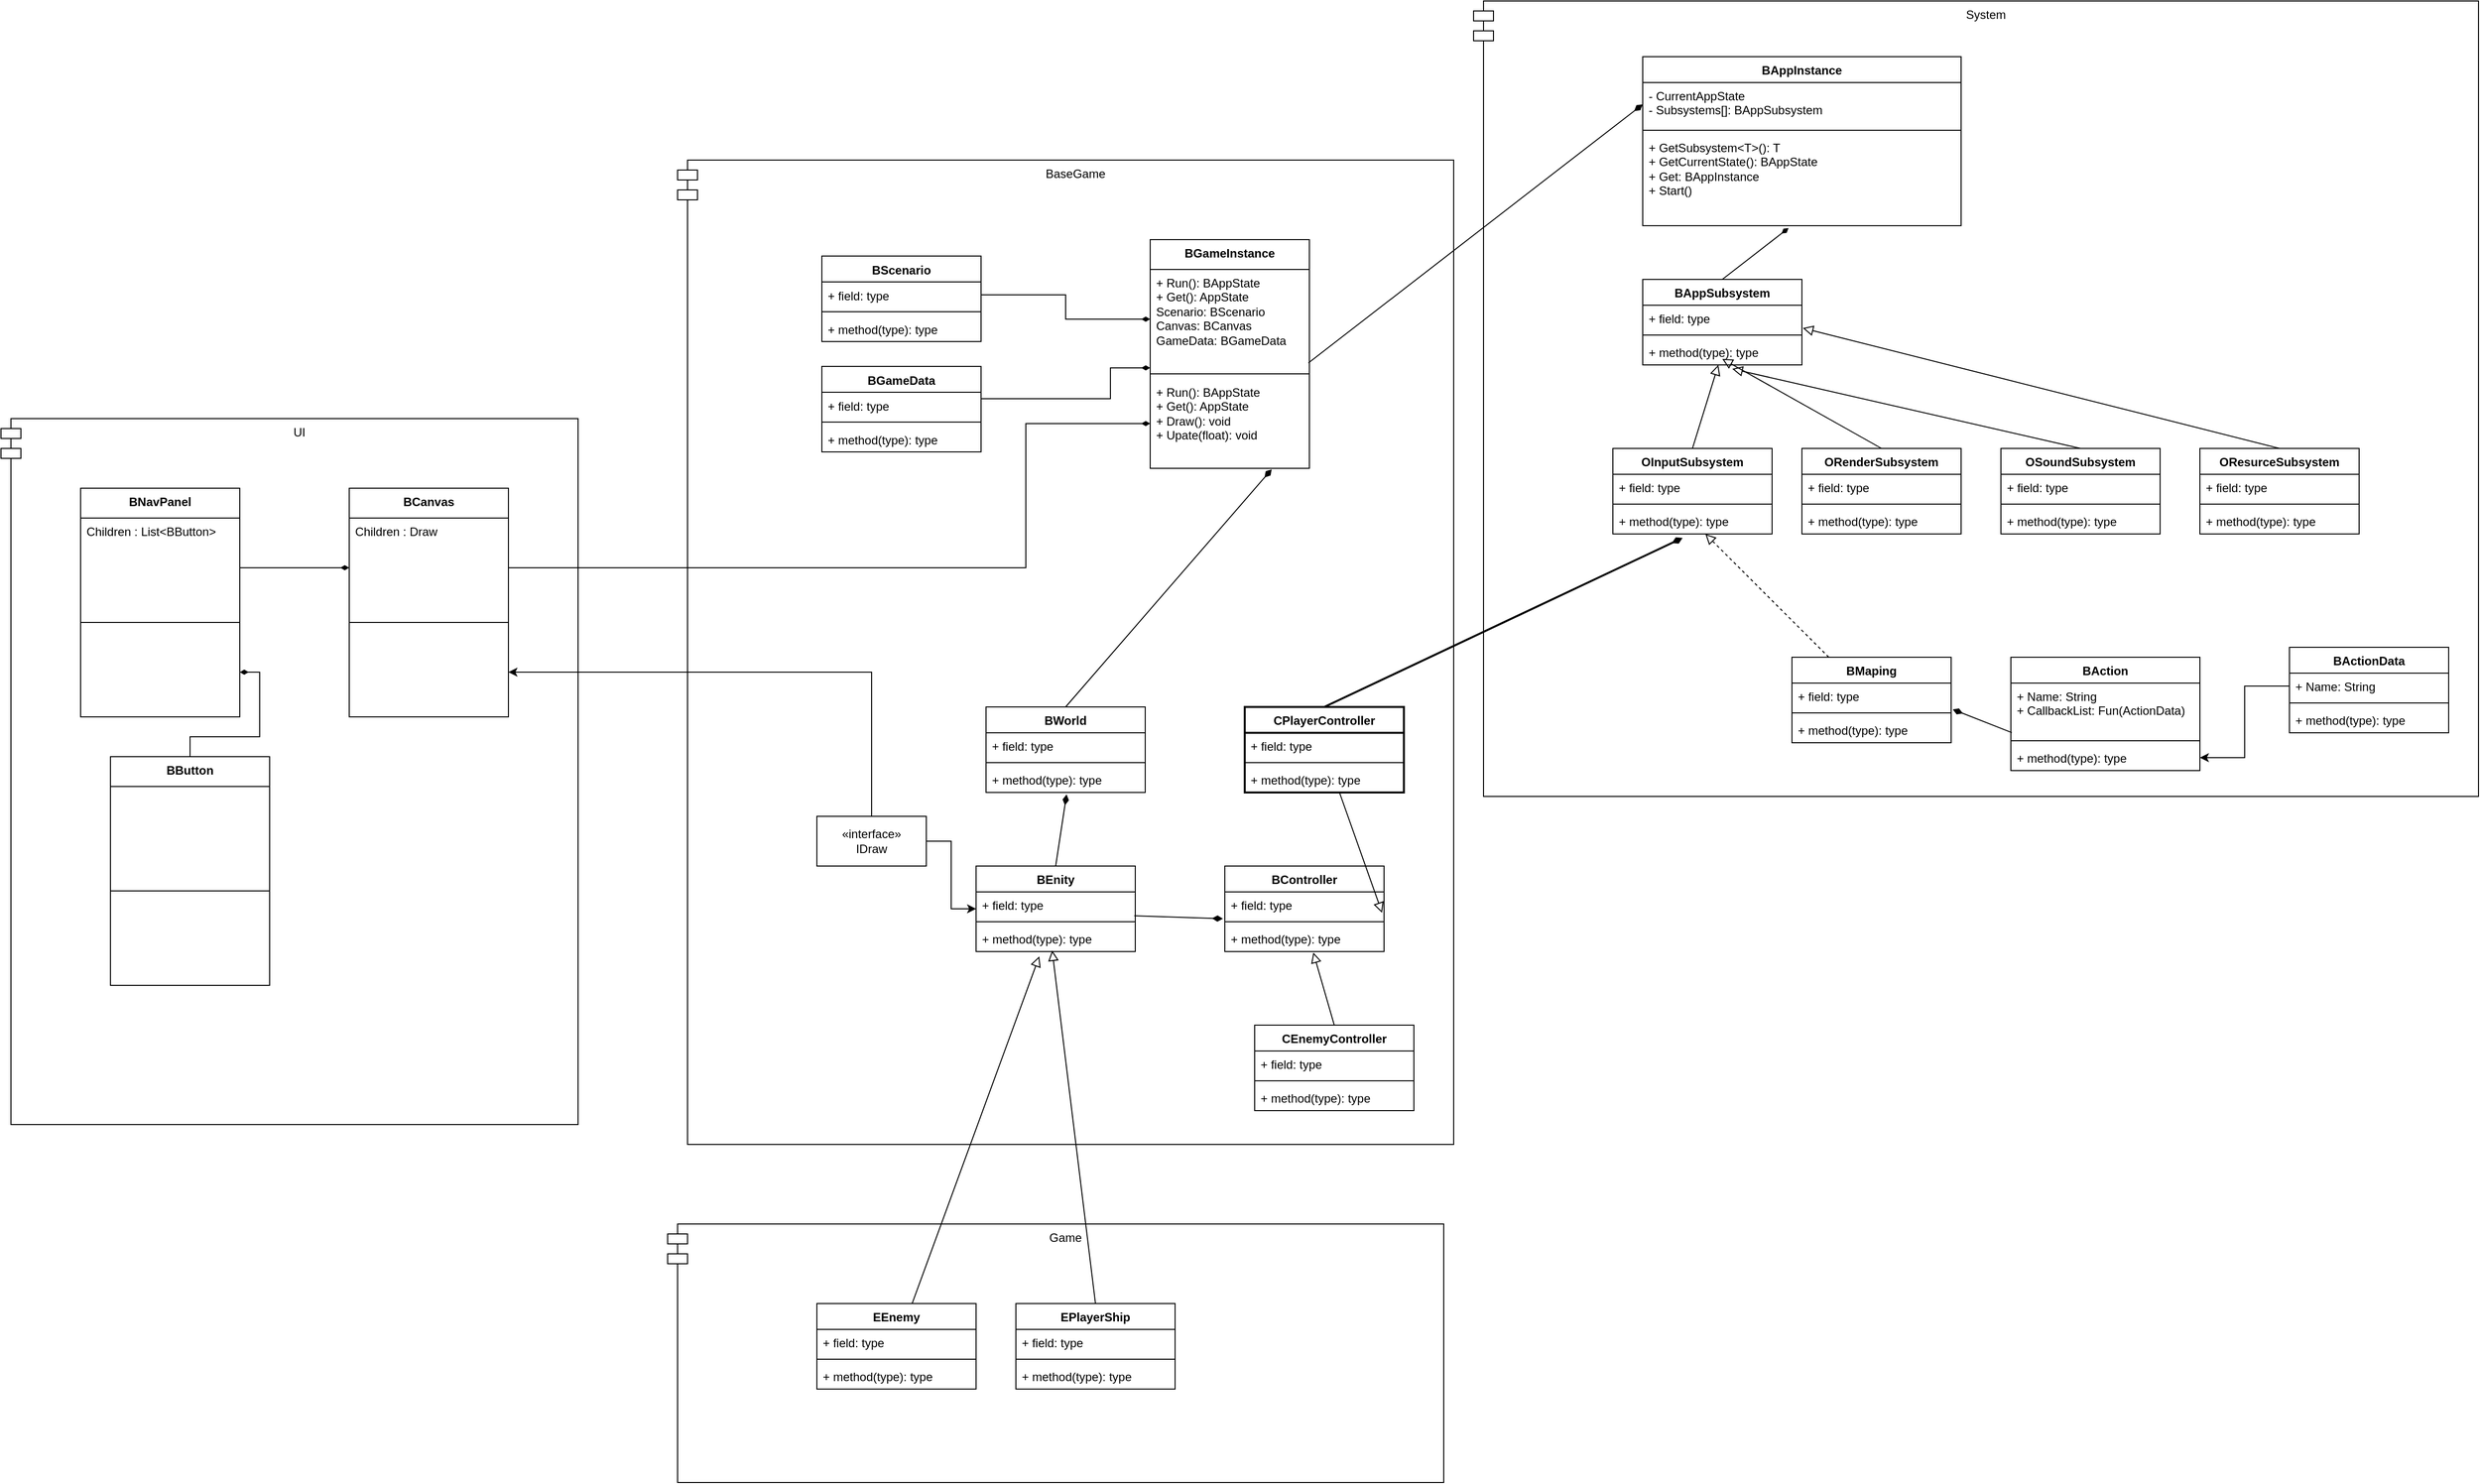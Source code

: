 <mxfile version="24.7.1" type="device">
  <diagram id="C5RBs43oDa-KdzZeNtuy" name="Page-1">
    <mxGraphModel dx="4219" dy="1730" grid="1" gridSize="10" guides="1" tooltips="1" connect="1" arrows="1" fold="1" page="1" pageScale="1" pageWidth="1654" pageHeight="2336" math="0" shadow="0">
      <root>
        <mxCell id="WIyWlLk6GJQsqaUBKTNV-0" />
        <mxCell id="WIyWlLk6GJQsqaUBKTNV-1" parent="WIyWlLk6GJQsqaUBKTNV-0" />
        <mxCell id="U6yJilw8i7MhZKNFxjul-60" value="UI" style="shape=module;align=left;spacingLeft=20;align=center;verticalAlign=top;whiteSpace=wrap;html=1;" vertex="1" parent="WIyWlLk6GJQsqaUBKTNV-1">
          <mxGeometry x="-1040" y="460" width="580" height="710" as="geometry" />
        </mxCell>
        <mxCell id="U6yJilw8i7MhZKNFxjul-59" value="Game" style="shape=module;align=left;spacingLeft=20;align=center;verticalAlign=top;whiteSpace=wrap;html=1;" vertex="1" parent="WIyWlLk6GJQsqaUBKTNV-1">
          <mxGeometry x="-370" y="1270" width="780" height="260" as="geometry" />
        </mxCell>
        <mxCell id="U6yJilw8i7MhZKNFxjul-58" value="BaseGame" style="shape=module;align=left;spacingLeft=20;align=center;verticalAlign=top;whiteSpace=wrap;html=1;" vertex="1" parent="WIyWlLk6GJQsqaUBKTNV-1">
          <mxGeometry x="-360" y="200" width="780" height="990" as="geometry" />
        </mxCell>
        <mxCell id="U6yJilw8i7MhZKNFxjul-57" value="System" style="shape=module;align=left;spacingLeft=20;align=center;verticalAlign=top;whiteSpace=wrap;html=1;" vertex="1" parent="WIyWlLk6GJQsqaUBKTNV-1">
          <mxGeometry x="440" y="40" width="1010" height="800" as="geometry" />
        </mxCell>
        <mxCell id="i9GbInu6tGmAqF1VfXDL-0" value="&lt;div&gt;BAppInstance&lt;/div&gt;" style="swimlane;fontStyle=1;align=center;verticalAlign=top;childLayout=stackLayout;horizontal=1;startSize=26;horizontalStack=0;resizeParent=1;resizeParentMax=0;resizeLast=0;collapsible=1;marginBottom=0;whiteSpace=wrap;html=1;" parent="WIyWlLk6GJQsqaUBKTNV-1" vertex="1">
          <mxGeometry x="610" y="96" width="320" height="170" as="geometry">
            <mxRectangle x="460" y="120" width="110" height="30" as="alternateBounds" />
          </mxGeometry>
        </mxCell>
        <mxCell id="i9GbInu6tGmAqF1VfXDL-1" value="- CurrentAppState&lt;div&gt;- Subsystems[]: BAppSubsystem&lt;/div&gt;" style="text;strokeColor=none;fillColor=none;align=left;verticalAlign=top;spacingLeft=4;spacingRight=4;overflow=hidden;rotatable=0;points=[[0,0.5],[1,0.5]];portConstraint=eastwest;whiteSpace=wrap;html=1;" parent="i9GbInu6tGmAqF1VfXDL-0" vertex="1">
          <mxGeometry y="26" width="320" height="44" as="geometry" />
        </mxCell>
        <mxCell id="i9GbInu6tGmAqF1VfXDL-2" value="" style="line;strokeWidth=1;fillColor=none;align=left;verticalAlign=middle;spacingTop=-1;spacingLeft=3;spacingRight=3;rotatable=0;labelPosition=right;points=[];portConstraint=eastwest;strokeColor=inherit;" parent="i9GbInu6tGmAqF1VfXDL-0" vertex="1">
          <mxGeometry y="70" width="320" height="8" as="geometry" />
        </mxCell>
        <mxCell id="i9GbInu6tGmAqF1VfXDL-3" value="+ GetSubsystem&amp;lt;T&amp;gt;(): T&lt;div&gt;+ GetCurrentState(): BAppState&lt;/div&gt;&lt;div&gt;+ Get: BAppInstance&lt;/div&gt;&lt;div&gt;+ Start()&lt;/div&gt;&lt;div&gt;&lt;br&gt;&lt;/div&gt;" style="text;strokeColor=none;fillColor=none;align=left;verticalAlign=top;spacingLeft=4;spacingRight=4;overflow=hidden;rotatable=0;points=[[0,0.5],[1,0.5]];portConstraint=eastwest;whiteSpace=wrap;html=1;" parent="i9GbInu6tGmAqF1VfXDL-0" vertex="1">
          <mxGeometry y="78" width="320" height="92" as="geometry" />
        </mxCell>
        <mxCell id="i9GbInu6tGmAqF1VfXDL-32" value="&lt;div&gt;BGameInstance&lt;/div&gt;&lt;div&gt;&lt;br&gt;&lt;/div&gt;" style="swimlane;fontStyle=1;align=center;verticalAlign=top;childLayout=stackLayout;horizontal=1;startSize=30;horizontalStack=0;resizeParent=1;resizeParentMax=0;resizeLast=0;collapsible=1;marginBottom=0;whiteSpace=wrap;html=1;" parent="WIyWlLk6GJQsqaUBKTNV-1" vertex="1">
          <mxGeometry x="115" y="280" width="160" height="230" as="geometry">
            <mxRectangle x="160" y="120" width="70" height="30" as="alternateBounds" />
          </mxGeometry>
        </mxCell>
        <mxCell id="JzUz3bWGQE39cmUMsyFQ-1" value="+ Run(): BAppState&lt;div&gt;+ Get(): AppState&amp;nbsp;&lt;/div&gt;&lt;div&gt;Scenario: BScenario&lt;/div&gt;&lt;div&gt;Canvas: BCanvas&lt;/div&gt;&lt;div&gt;GameData: BGameData&lt;/div&gt;&lt;div&gt;&lt;br&gt;&lt;/div&gt;&lt;div&gt;&lt;br&gt;&lt;/div&gt;" style="text;strokeColor=none;fillColor=none;align=left;verticalAlign=top;spacingLeft=4;spacingRight=4;overflow=hidden;rotatable=0;points=[[0,0.5],[1,0.5]];portConstraint=eastwest;whiteSpace=wrap;html=1;" parent="i9GbInu6tGmAqF1VfXDL-32" vertex="1">
          <mxGeometry y="30" width="160" height="100" as="geometry" />
        </mxCell>
        <mxCell id="i9GbInu6tGmAqF1VfXDL-34" value="" style="line;strokeWidth=1;fillColor=none;align=left;verticalAlign=middle;spacingTop=-1;spacingLeft=3;spacingRight=3;rotatable=0;labelPosition=right;points=[];portConstraint=eastwest;strokeColor=inherit;" parent="i9GbInu6tGmAqF1VfXDL-32" vertex="1">
          <mxGeometry y="130" width="160" height="10" as="geometry" />
        </mxCell>
        <mxCell id="i9GbInu6tGmAqF1VfXDL-35" value="+ Run(): BAppState&lt;div&gt;+ Get(): AppState&amp;nbsp;&lt;/div&gt;&lt;div&gt;+ Draw(): void&lt;/div&gt;&lt;div&gt;+ Upate(float): void&lt;/div&gt;&lt;div&gt;&lt;br&gt;&lt;/div&gt;" style="text;strokeColor=none;fillColor=none;align=left;verticalAlign=top;spacingLeft=4;spacingRight=4;overflow=hidden;rotatable=0;points=[[0,0.5],[1,0.5]];portConstraint=eastwest;whiteSpace=wrap;html=1;" parent="i9GbInu6tGmAqF1VfXDL-32" vertex="1">
          <mxGeometry y="140" width="160" height="90" as="geometry" />
        </mxCell>
        <mxCell id="i9GbInu6tGmAqF1VfXDL-36" value="" style="endArrow=diamondThin;startArrow=none;endFill=1;startFill=0;endSize=8;html=1;verticalAlign=bottom;labelBackgroundColor=none;rounded=0;exitX=0.994;exitY=0.94;exitDx=0;exitDy=0;entryX=0;entryY=0.5;entryDx=0;entryDy=0;exitPerimeter=0;" parent="WIyWlLk6GJQsqaUBKTNV-1" target="i9GbInu6tGmAqF1VfXDL-1" edge="1" source="JzUz3bWGQE39cmUMsyFQ-1">
          <mxGeometry width="160" relative="1" as="geometry">
            <mxPoint x="320" y="147.0" as="sourcePoint" />
            <mxPoint x="560" y="280" as="targetPoint" />
          </mxGeometry>
        </mxCell>
        <mxCell id="i9GbInu6tGmAqF1VfXDL-60" value="BController" style="swimlane;fontStyle=1;align=center;verticalAlign=top;childLayout=stackLayout;horizontal=1;startSize=26;horizontalStack=0;resizeParent=1;resizeParentMax=0;resizeLast=0;collapsible=1;marginBottom=0;whiteSpace=wrap;html=1;" parent="WIyWlLk6GJQsqaUBKTNV-1" vertex="1">
          <mxGeometry x="190" y="910" width="160" height="86" as="geometry" />
        </mxCell>
        <mxCell id="i9GbInu6tGmAqF1VfXDL-61" value="+ field: type" style="text;strokeColor=none;fillColor=none;align=left;verticalAlign=top;spacingLeft=4;spacingRight=4;overflow=hidden;rotatable=0;points=[[0,0.5],[1,0.5]];portConstraint=eastwest;whiteSpace=wrap;html=1;" parent="i9GbInu6tGmAqF1VfXDL-60" vertex="1">
          <mxGeometry y="26" width="160" height="26" as="geometry" />
        </mxCell>
        <mxCell id="i9GbInu6tGmAqF1VfXDL-62" value="" style="line;strokeWidth=1;fillColor=none;align=left;verticalAlign=middle;spacingTop=-1;spacingLeft=3;spacingRight=3;rotatable=0;labelPosition=right;points=[];portConstraint=eastwest;strokeColor=inherit;" parent="i9GbInu6tGmAqF1VfXDL-60" vertex="1">
          <mxGeometry y="52" width="160" height="8" as="geometry" />
        </mxCell>
        <mxCell id="i9GbInu6tGmAqF1VfXDL-63" value="+ method(type): type" style="text;strokeColor=none;fillColor=none;align=left;verticalAlign=top;spacingLeft=4;spacingRight=4;overflow=hidden;rotatable=0;points=[[0,0.5],[1,0.5]];portConstraint=eastwest;whiteSpace=wrap;html=1;" parent="i9GbInu6tGmAqF1VfXDL-60" vertex="1">
          <mxGeometry y="60" width="160" height="26" as="geometry" />
        </mxCell>
        <mxCell id="i9GbInu6tGmAqF1VfXDL-70" value="BWorld" style="swimlane;fontStyle=1;align=center;verticalAlign=top;childLayout=stackLayout;horizontal=1;startSize=26;horizontalStack=0;resizeParent=1;resizeParentMax=0;resizeLast=0;collapsible=1;marginBottom=0;whiteSpace=wrap;html=1;" parent="WIyWlLk6GJQsqaUBKTNV-1" vertex="1">
          <mxGeometry x="-50" y="750" width="160" height="86" as="geometry" />
        </mxCell>
        <mxCell id="i9GbInu6tGmAqF1VfXDL-71" value="+ field: type" style="text;strokeColor=none;fillColor=none;align=left;verticalAlign=top;spacingLeft=4;spacingRight=4;overflow=hidden;rotatable=0;points=[[0,0.5],[1,0.5]];portConstraint=eastwest;whiteSpace=wrap;html=1;" parent="i9GbInu6tGmAqF1VfXDL-70" vertex="1">
          <mxGeometry y="26" width="160" height="26" as="geometry" />
        </mxCell>
        <mxCell id="i9GbInu6tGmAqF1VfXDL-72" value="" style="line;strokeWidth=1;fillColor=none;align=left;verticalAlign=middle;spacingTop=-1;spacingLeft=3;spacingRight=3;rotatable=0;labelPosition=right;points=[];portConstraint=eastwest;strokeColor=inherit;" parent="i9GbInu6tGmAqF1VfXDL-70" vertex="1">
          <mxGeometry y="52" width="160" height="8" as="geometry" />
        </mxCell>
        <mxCell id="i9GbInu6tGmAqF1VfXDL-73" value="+ method(type): type" style="text;strokeColor=none;fillColor=none;align=left;verticalAlign=top;spacingLeft=4;spacingRight=4;overflow=hidden;rotatable=0;points=[[0,0.5],[1,0.5]];portConstraint=eastwest;whiteSpace=wrap;html=1;" parent="i9GbInu6tGmAqF1VfXDL-70" vertex="1">
          <mxGeometry y="60" width="160" height="26" as="geometry" />
        </mxCell>
        <mxCell id="i9GbInu6tGmAqF1VfXDL-74" value="" style="endArrow=none;startArrow=diamondThin;endFill=0;startFill=1;html=1;verticalAlign=bottom;labelBackgroundColor=none;strokeWidth=1;startSize=8;endSize=8;rounded=0;entryX=0.5;entryY=0;entryDx=0;entryDy=0;exitX=0.763;exitY=1.011;exitDx=0;exitDy=0;exitPerimeter=0;" parent="WIyWlLk6GJQsqaUBKTNV-1" source="i9GbInu6tGmAqF1VfXDL-35" target="i9GbInu6tGmAqF1VfXDL-70" edge="1">
          <mxGeometry width="160" relative="1" as="geometry">
            <mxPoint x="295.36" y="458.128" as="sourcePoint" />
            <mxPoint x="236" y="500" as="targetPoint" />
          </mxGeometry>
        </mxCell>
        <mxCell id="i9GbInu6tGmAqF1VfXDL-75" value="BAppSubsystem" style="swimlane;fontStyle=1;align=center;verticalAlign=top;childLayout=stackLayout;horizontal=1;startSize=26;horizontalStack=0;resizeParent=1;resizeParentMax=0;resizeLast=0;collapsible=1;marginBottom=0;whiteSpace=wrap;html=1;" parent="WIyWlLk6GJQsqaUBKTNV-1" vertex="1">
          <mxGeometry x="610" y="320" width="160" height="86" as="geometry" />
        </mxCell>
        <mxCell id="i9GbInu6tGmAqF1VfXDL-76" value="+ field: type" style="text;strokeColor=none;fillColor=none;align=left;verticalAlign=top;spacingLeft=4;spacingRight=4;overflow=hidden;rotatable=0;points=[[0,0.5],[1,0.5]];portConstraint=eastwest;whiteSpace=wrap;html=1;" parent="i9GbInu6tGmAqF1VfXDL-75" vertex="1">
          <mxGeometry y="26" width="160" height="26" as="geometry" />
        </mxCell>
        <mxCell id="i9GbInu6tGmAqF1VfXDL-77" value="" style="line;strokeWidth=1;fillColor=none;align=left;verticalAlign=middle;spacingTop=-1;spacingLeft=3;spacingRight=3;rotatable=0;labelPosition=right;points=[];portConstraint=eastwest;strokeColor=inherit;" parent="i9GbInu6tGmAqF1VfXDL-75" vertex="1">
          <mxGeometry y="52" width="160" height="8" as="geometry" />
        </mxCell>
        <mxCell id="i9GbInu6tGmAqF1VfXDL-78" value="+ method(type): type" style="text;strokeColor=none;fillColor=none;align=left;verticalAlign=top;spacingLeft=4;spacingRight=4;overflow=hidden;rotatable=0;points=[[0,0.5],[1,0.5]];portConstraint=eastwest;whiteSpace=wrap;html=1;" parent="i9GbInu6tGmAqF1VfXDL-75" vertex="1">
          <mxGeometry y="60" width="160" height="26" as="geometry" />
        </mxCell>
        <mxCell id="i9GbInu6tGmAqF1VfXDL-79" value="" style="html=1;verticalAlign=bottom;labelBackgroundColor=none;endArrow=diamondThin;endFill=1;rounded=0;exitX=0.5;exitY=0;exitDx=0;exitDy=0;entryX=0.458;entryY=1.026;entryDx=0;entryDy=0;entryPerimeter=0;" parent="WIyWlLk6GJQsqaUBKTNV-1" source="i9GbInu6tGmAqF1VfXDL-75" target="i9GbInu6tGmAqF1VfXDL-3" edge="1">
          <mxGeometry width="160" relative="1" as="geometry">
            <mxPoint x="390" y="390" as="sourcePoint" />
            <mxPoint x="550" y="390" as="targetPoint" />
          </mxGeometry>
        </mxCell>
        <mxCell id="i9GbInu6tGmAqF1VfXDL-80" value="OInputSubsystem" style="swimlane;fontStyle=1;align=center;verticalAlign=top;childLayout=stackLayout;horizontal=1;startSize=26;horizontalStack=0;resizeParent=1;resizeParentMax=0;resizeLast=0;collapsible=1;marginBottom=0;whiteSpace=wrap;html=1;" parent="WIyWlLk6GJQsqaUBKTNV-1" vertex="1">
          <mxGeometry x="580" y="490" width="160" height="86" as="geometry" />
        </mxCell>
        <mxCell id="i9GbInu6tGmAqF1VfXDL-81" value="+ field: type" style="text;strokeColor=none;fillColor=none;align=left;verticalAlign=top;spacingLeft=4;spacingRight=4;overflow=hidden;rotatable=0;points=[[0,0.5],[1,0.5]];portConstraint=eastwest;whiteSpace=wrap;html=1;" parent="i9GbInu6tGmAqF1VfXDL-80" vertex="1">
          <mxGeometry y="26" width="160" height="26" as="geometry" />
        </mxCell>
        <mxCell id="i9GbInu6tGmAqF1VfXDL-82" value="" style="line;strokeWidth=1;fillColor=none;align=left;verticalAlign=middle;spacingTop=-1;spacingLeft=3;spacingRight=3;rotatable=0;labelPosition=right;points=[];portConstraint=eastwest;strokeColor=inherit;" parent="i9GbInu6tGmAqF1VfXDL-80" vertex="1">
          <mxGeometry y="52" width="160" height="8" as="geometry" />
        </mxCell>
        <mxCell id="i9GbInu6tGmAqF1VfXDL-83" value="+ method(type): type" style="text;strokeColor=none;fillColor=none;align=left;verticalAlign=top;spacingLeft=4;spacingRight=4;overflow=hidden;rotatable=0;points=[[0,0.5],[1,0.5]];portConstraint=eastwest;whiteSpace=wrap;html=1;" parent="i9GbInu6tGmAqF1VfXDL-80" vertex="1">
          <mxGeometry y="60" width="160" height="26" as="geometry" />
        </mxCell>
        <mxCell id="i9GbInu6tGmAqF1VfXDL-84" value="ORenderSubsystem&lt;div&gt;&lt;br&gt;&lt;/div&gt;" style="swimlane;fontStyle=1;align=center;verticalAlign=top;childLayout=stackLayout;horizontal=1;startSize=26;horizontalStack=0;resizeParent=1;resizeParentMax=0;resizeLast=0;collapsible=1;marginBottom=0;whiteSpace=wrap;html=1;" parent="WIyWlLk6GJQsqaUBKTNV-1" vertex="1">
          <mxGeometry x="770" y="490" width="160" height="86" as="geometry" />
        </mxCell>
        <mxCell id="i9GbInu6tGmAqF1VfXDL-85" value="+ field: type" style="text;strokeColor=none;fillColor=none;align=left;verticalAlign=top;spacingLeft=4;spacingRight=4;overflow=hidden;rotatable=0;points=[[0,0.5],[1,0.5]];portConstraint=eastwest;whiteSpace=wrap;html=1;" parent="i9GbInu6tGmAqF1VfXDL-84" vertex="1">
          <mxGeometry y="26" width="160" height="26" as="geometry" />
        </mxCell>
        <mxCell id="i9GbInu6tGmAqF1VfXDL-86" value="" style="line;strokeWidth=1;fillColor=none;align=left;verticalAlign=middle;spacingTop=-1;spacingLeft=3;spacingRight=3;rotatable=0;labelPosition=right;points=[];portConstraint=eastwest;strokeColor=inherit;" parent="i9GbInu6tGmAqF1VfXDL-84" vertex="1">
          <mxGeometry y="52" width="160" height="8" as="geometry" />
        </mxCell>
        <mxCell id="i9GbInu6tGmAqF1VfXDL-87" value="+ method(type): type" style="text;strokeColor=none;fillColor=none;align=left;verticalAlign=top;spacingLeft=4;spacingRight=4;overflow=hidden;rotatable=0;points=[[0,0.5],[1,0.5]];portConstraint=eastwest;whiteSpace=wrap;html=1;" parent="i9GbInu6tGmAqF1VfXDL-84" vertex="1">
          <mxGeometry y="60" width="160" height="26" as="geometry" />
        </mxCell>
        <mxCell id="i9GbInu6tGmAqF1VfXDL-88" value="" style="endArrow=none;startArrow=block;endFill=0;startFill=0;html=1;verticalAlign=bottom;labelBackgroundColor=none;strokeWidth=1;startSize=8;endSize=8;rounded=0;entryX=0.5;entryY=0;entryDx=0;entryDy=0;" parent="WIyWlLk6GJQsqaUBKTNV-1" source="i9GbInu6tGmAqF1VfXDL-78" target="i9GbInu6tGmAqF1VfXDL-80" edge="1">
          <mxGeometry width="160" relative="1" as="geometry">
            <mxPoint x="480" y="470" as="sourcePoint" />
            <mxPoint x="640" y="470" as="targetPoint" />
          </mxGeometry>
        </mxCell>
        <mxCell id="i9GbInu6tGmAqF1VfXDL-89" value="" style="endArrow=none;startArrow=block;endFill=0;startFill=0;html=1;verticalAlign=bottom;labelBackgroundColor=none;strokeWidth=1;startSize=8;endSize=8;rounded=0;entryX=0.5;entryY=0;entryDx=0;entryDy=0;" parent="WIyWlLk6GJQsqaUBKTNV-1" target="i9GbInu6tGmAqF1VfXDL-84" edge="1">
          <mxGeometry width="160" relative="1" as="geometry">
            <mxPoint x="690" y="400" as="sourcePoint" />
            <mxPoint x="670" y="500" as="targetPoint" />
          </mxGeometry>
        </mxCell>
        <mxCell id="i9GbInu6tGmAqF1VfXDL-90" value="&lt;span style=&quot;white-space: pre;&quot;&gt;OSound&lt;/span&gt;Subsystem&lt;div&gt;&lt;div&gt;&lt;br&gt;&lt;/div&gt;&lt;/div&gt;" style="swimlane;fontStyle=1;align=center;verticalAlign=top;childLayout=stackLayout;horizontal=1;startSize=26;horizontalStack=0;resizeParent=1;resizeParentMax=0;resizeLast=0;collapsible=1;marginBottom=0;whiteSpace=wrap;html=1;" parent="WIyWlLk6GJQsqaUBKTNV-1" vertex="1">
          <mxGeometry x="970" y="490" width="160" height="86" as="geometry" />
        </mxCell>
        <mxCell id="i9GbInu6tGmAqF1VfXDL-91" value="+ field: type" style="text;strokeColor=none;fillColor=none;align=left;verticalAlign=top;spacingLeft=4;spacingRight=4;overflow=hidden;rotatable=0;points=[[0,0.5],[1,0.5]];portConstraint=eastwest;whiteSpace=wrap;html=1;" parent="i9GbInu6tGmAqF1VfXDL-90" vertex="1">
          <mxGeometry y="26" width="160" height="26" as="geometry" />
        </mxCell>
        <mxCell id="i9GbInu6tGmAqF1VfXDL-92" value="" style="line;strokeWidth=1;fillColor=none;align=left;verticalAlign=middle;spacingTop=-1;spacingLeft=3;spacingRight=3;rotatable=0;labelPosition=right;points=[];portConstraint=eastwest;strokeColor=inherit;" parent="i9GbInu6tGmAqF1VfXDL-90" vertex="1">
          <mxGeometry y="52" width="160" height="8" as="geometry" />
        </mxCell>
        <mxCell id="i9GbInu6tGmAqF1VfXDL-93" value="+ method(type): type" style="text;strokeColor=none;fillColor=none;align=left;verticalAlign=top;spacingLeft=4;spacingRight=4;overflow=hidden;rotatable=0;points=[[0,0.5],[1,0.5]];portConstraint=eastwest;whiteSpace=wrap;html=1;" parent="i9GbInu6tGmAqF1VfXDL-90" vertex="1">
          <mxGeometry y="60" width="160" height="26" as="geometry" />
        </mxCell>
        <mxCell id="i9GbInu6tGmAqF1VfXDL-94" value="" style="endArrow=none;startArrow=block;endFill=0;startFill=0;html=1;verticalAlign=bottom;labelBackgroundColor=none;strokeWidth=1;startSize=8;endSize=8;rounded=0;entryX=0.5;entryY=0;entryDx=0;entryDy=0;" parent="WIyWlLk6GJQsqaUBKTNV-1" target="i9GbInu6tGmAqF1VfXDL-90" edge="1">
          <mxGeometry width="160" relative="1" as="geometry">
            <mxPoint x="700" y="410" as="sourcePoint" />
            <mxPoint x="860" y="500" as="targetPoint" />
          </mxGeometry>
        </mxCell>
        <mxCell id="i9GbInu6tGmAqF1VfXDL-95" value="OResurceSubsystem" style="swimlane;fontStyle=1;align=center;verticalAlign=top;childLayout=stackLayout;horizontal=1;startSize=26;horizontalStack=0;resizeParent=1;resizeParentMax=0;resizeLast=0;collapsible=1;marginBottom=0;whiteSpace=wrap;html=1;" parent="WIyWlLk6GJQsqaUBKTNV-1" vertex="1">
          <mxGeometry x="1170" y="490" width="160" height="86" as="geometry" />
        </mxCell>
        <mxCell id="i9GbInu6tGmAqF1VfXDL-96" value="+ field: type" style="text;strokeColor=none;fillColor=none;align=left;verticalAlign=top;spacingLeft=4;spacingRight=4;overflow=hidden;rotatable=0;points=[[0,0.5],[1,0.5]];portConstraint=eastwest;whiteSpace=wrap;html=1;" parent="i9GbInu6tGmAqF1VfXDL-95" vertex="1">
          <mxGeometry y="26" width="160" height="26" as="geometry" />
        </mxCell>
        <mxCell id="i9GbInu6tGmAqF1VfXDL-97" value="" style="line;strokeWidth=1;fillColor=none;align=left;verticalAlign=middle;spacingTop=-1;spacingLeft=3;spacingRight=3;rotatable=0;labelPosition=right;points=[];portConstraint=eastwest;strokeColor=inherit;" parent="i9GbInu6tGmAqF1VfXDL-95" vertex="1">
          <mxGeometry y="52" width="160" height="8" as="geometry" />
        </mxCell>
        <mxCell id="i9GbInu6tGmAqF1VfXDL-98" value="+ method(type): type" style="text;strokeColor=none;fillColor=none;align=left;verticalAlign=top;spacingLeft=4;spacingRight=4;overflow=hidden;rotatable=0;points=[[0,0.5],[1,0.5]];portConstraint=eastwest;whiteSpace=wrap;html=1;" parent="i9GbInu6tGmAqF1VfXDL-95" vertex="1">
          <mxGeometry y="60" width="160" height="26" as="geometry" />
        </mxCell>
        <mxCell id="i9GbInu6tGmAqF1VfXDL-99" value="" style="endArrow=block;startArrow=none;endFill=0;startFill=0;endSize=8;html=1;verticalAlign=bottom;labelBackgroundColor=none;strokeWidth=1;rounded=0;exitX=0.5;exitY=0;exitDx=0;exitDy=0;entryX=1.006;entryY=0.885;entryDx=0;entryDy=0;entryPerimeter=0;" parent="WIyWlLk6GJQsqaUBKTNV-1" source="i9GbInu6tGmAqF1VfXDL-95" target="i9GbInu6tGmAqF1VfXDL-76" edge="1">
          <mxGeometry width="160" relative="1" as="geometry">
            <mxPoint x="910" y="590" as="sourcePoint" />
            <mxPoint x="1070" y="590" as="targetPoint" />
          </mxGeometry>
        </mxCell>
        <mxCell id="i9GbInu6tGmAqF1VfXDL-100" value="BEnity" style="swimlane;fontStyle=1;align=center;verticalAlign=top;childLayout=stackLayout;horizontal=1;startSize=26;horizontalStack=0;resizeParent=1;resizeParentMax=0;resizeLast=0;collapsible=1;marginBottom=0;whiteSpace=wrap;html=1;" parent="WIyWlLk6GJQsqaUBKTNV-1" vertex="1">
          <mxGeometry x="-60" y="910" width="160" height="86" as="geometry" />
        </mxCell>
        <mxCell id="i9GbInu6tGmAqF1VfXDL-101" value="+ field: type" style="text;strokeColor=none;fillColor=none;align=left;verticalAlign=top;spacingLeft=4;spacingRight=4;overflow=hidden;rotatable=0;points=[[0,0.5],[1,0.5]];portConstraint=eastwest;whiteSpace=wrap;html=1;" parent="i9GbInu6tGmAqF1VfXDL-100" vertex="1">
          <mxGeometry y="26" width="160" height="26" as="geometry" />
        </mxCell>
        <mxCell id="i9GbInu6tGmAqF1VfXDL-102" value="" style="line;strokeWidth=1;fillColor=none;align=left;verticalAlign=middle;spacingTop=-1;spacingLeft=3;spacingRight=3;rotatable=0;labelPosition=right;points=[];portConstraint=eastwest;strokeColor=inherit;" parent="i9GbInu6tGmAqF1VfXDL-100" vertex="1">
          <mxGeometry y="52" width="160" height="8" as="geometry" />
        </mxCell>
        <mxCell id="i9GbInu6tGmAqF1VfXDL-103" value="+ method(type): type" style="text;strokeColor=none;fillColor=none;align=left;verticalAlign=top;spacingLeft=4;spacingRight=4;overflow=hidden;rotatable=0;points=[[0,0.5],[1,0.5]];portConstraint=eastwest;whiteSpace=wrap;html=1;" parent="i9GbInu6tGmAqF1VfXDL-100" vertex="1">
          <mxGeometry y="60" width="160" height="26" as="geometry" />
        </mxCell>
        <mxCell id="i9GbInu6tGmAqF1VfXDL-106" value="" style="endArrow=none;startArrow=diamondThin;endFill=0;startFill=1;html=1;verticalAlign=bottom;labelBackgroundColor=none;strokeWidth=1;startSize=8;endSize=8;rounded=0;entryX=0.5;entryY=0;entryDx=0;entryDy=0;exitX=0.506;exitY=1.077;exitDx=0;exitDy=0;exitPerimeter=0;" parent="WIyWlLk6GJQsqaUBKTNV-1" source="i9GbInu6tGmAqF1VfXDL-73" target="i9GbInu6tGmAqF1VfXDL-100" edge="1">
          <mxGeometry width="160" relative="1" as="geometry">
            <mxPoint y="630" as="sourcePoint" />
            <mxPoint x="-60" y="750" as="targetPoint" />
          </mxGeometry>
        </mxCell>
        <mxCell id="i9GbInu6tGmAqF1VfXDL-107" value="" style="endArrow=none;startArrow=diamondThin;endFill=0;startFill=1;html=1;verticalAlign=bottom;labelBackgroundColor=none;strokeWidth=1;startSize=8;endSize=8;rounded=0;entryX=0.994;entryY=0.923;entryDx=0;entryDy=0;exitX=-0.012;exitY=1.038;exitDx=0;exitDy=0;exitPerimeter=0;entryPerimeter=0;" parent="WIyWlLk6GJQsqaUBKTNV-1" source="i9GbInu6tGmAqF1VfXDL-61" target="i9GbInu6tGmAqF1VfXDL-101" edge="1">
          <mxGeometry width="160" relative="1" as="geometry">
            <mxPoint x="171" y="728" as="sourcePoint" />
            <mxPoint x="60" y="800" as="targetPoint" />
          </mxGeometry>
        </mxCell>
        <mxCell id="i9GbInu6tGmAqF1VfXDL-109" value="" style="endArrow=diamondThin;startArrow=none;endFill=1;startFill=0;html=1;verticalAlign=bottom;labelBackgroundColor=none;strokeWidth=2;startSize=8;rounded=0;entryX=0.438;entryY=1.154;entryDx=0;entryDy=0;entryPerimeter=0;exitX=0.5;exitY=0;exitDx=0;exitDy=0;" parent="WIyWlLk6GJQsqaUBKTNV-1" source="i9GbInu6tGmAqF1VfXDL-114" target="i9GbInu6tGmAqF1VfXDL-83" edge="1">
          <mxGeometry width="160" relative="1" as="geometry">
            <mxPoint x="830" y="690" as="sourcePoint" />
            <mxPoint x="630" y="480" as="targetPoint" />
          </mxGeometry>
        </mxCell>
        <mxCell id="i9GbInu6tGmAqF1VfXDL-110" value="CEnemyController&lt;div&gt;&lt;br&gt;&lt;/div&gt;" style="swimlane;fontStyle=1;align=center;verticalAlign=top;childLayout=stackLayout;horizontal=1;startSize=26;horizontalStack=0;resizeParent=1;resizeParentMax=0;resizeLast=0;collapsible=1;marginBottom=0;whiteSpace=wrap;html=1;" parent="WIyWlLk6GJQsqaUBKTNV-1" vertex="1">
          <mxGeometry x="220" y="1070" width="160" height="86" as="geometry" />
        </mxCell>
        <mxCell id="i9GbInu6tGmAqF1VfXDL-111" value="+ field: type" style="text;strokeColor=none;fillColor=none;align=left;verticalAlign=top;spacingLeft=4;spacingRight=4;overflow=hidden;rotatable=0;points=[[0,0.5],[1,0.5]];portConstraint=eastwest;whiteSpace=wrap;html=1;" parent="i9GbInu6tGmAqF1VfXDL-110" vertex="1">
          <mxGeometry y="26" width="160" height="26" as="geometry" />
        </mxCell>
        <mxCell id="i9GbInu6tGmAqF1VfXDL-112" value="" style="line;strokeWidth=1;fillColor=none;align=left;verticalAlign=middle;spacingTop=-1;spacingLeft=3;spacingRight=3;rotatable=0;labelPosition=right;points=[];portConstraint=eastwest;strokeColor=inherit;" parent="i9GbInu6tGmAqF1VfXDL-110" vertex="1">
          <mxGeometry y="52" width="160" height="8" as="geometry" />
        </mxCell>
        <mxCell id="i9GbInu6tGmAqF1VfXDL-113" value="+ method(type): type" style="text;strokeColor=none;fillColor=none;align=left;verticalAlign=top;spacingLeft=4;spacingRight=4;overflow=hidden;rotatable=0;points=[[0,0.5],[1,0.5]];portConstraint=eastwest;whiteSpace=wrap;html=1;" parent="i9GbInu6tGmAqF1VfXDL-110" vertex="1">
          <mxGeometry y="60" width="160" height="26" as="geometry" />
        </mxCell>
        <mxCell id="i9GbInu6tGmAqF1VfXDL-114" value="CPlayerController&lt;div&gt;&lt;br&gt;&lt;/div&gt;" style="swimlane;fontStyle=1;align=center;verticalAlign=top;childLayout=stackLayout;horizontal=1;startSize=26;horizontalStack=0;resizeParent=1;resizeParentMax=0;resizeLast=0;collapsible=1;marginBottom=0;whiteSpace=wrap;html=1;fillColor=default;strokeWidth=2;" parent="WIyWlLk6GJQsqaUBKTNV-1" vertex="1">
          <mxGeometry x="210" y="750" width="160" height="86" as="geometry" />
        </mxCell>
        <mxCell id="i9GbInu6tGmAqF1VfXDL-115" value="+ field: type" style="text;strokeColor=none;fillColor=none;align=left;verticalAlign=top;spacingLeft=4;spacingRight=4;overflow=hidden;rotatable=0;points=[[0,0.5],[1,0.5]];portConstraint=eastwest;whiteSpace=wrap;html=1;" parent="i9GbInu6tGmAqF1VfXDL-114" vertex="1">
          <mxGeometry y="26" width="160" height="26" as="geometry" />
        </mxCell>
        <mxCell id="i9GbInu6tGmAqF1VfXDL-116" value="" style="line;strokeWidth=1;fillColor=none;align=left;verticalAlign=middle;spacingTop=-1;spacingLeft=3;spacingRight=3;rotatable=0;labelPosition=right;points=[];portConstraint=eastwest;strokeColor=inherit;" parent="i9GbInu6tGmAqF1VfXDL-114" vertex="1">
          <mxGeometry y="52" width="160" height="8" as="geometry" />
        </mxCell>
        <mxCell id="i9GbInu6tGmAqF1VfXDL-117" value="+ method(type): type" style="text;strokeColor=none;fillColor=none;align=left;verticalAlign=top;spacingLeft=4;spacingRight=4;overflow=hidden;rotatable=0;points=[[0,0.5],[1,0.5]];portConstraint=eastwest;whiteSpace=wrap;html=1;" parent="i9GbInu6tGmAqF1VfXDL-114" vertex="1">
          <mxGeometry y="60" width="160" height="26" as="geometry" />
        </mxCell>
        <mxCell id="i9GbInu6tGmAqF1VfXDL-118" value="" style="endArrow=none;startArrow=block;endFill=0;startFill=0;html=1;verticalAlign=bottom;labelBackgroundColor=none;strokeWidth=1;startSize=8;endSize=8;rounded=0;entryX=0.5;entryY=0;entryDx=0;entryDy=0;exitX=0.556;exitY=1.038;exitDx=0;exitDy=0;exitPerimeter=0;" parent="WIyWlLk6GJQsqaUBKTNV-1" source="i9GbInu6tGmAqF1VfXDL-63" edge="1">
          <mxGeometry width="160" relative="1" as="geometry">
            <mxPoint x="326" y="986" as="sourcePoint" />
            <mxPoint x="300" y="1070" as="targetPoint" />
          </mxGeometry>
        </mxCell>
        <mxCell id="i9GbInu6tGmAqF1VfXDL-119" value="" style="endArrow=none;startArrow=block;endFill=0;startFill=0;html=1;verticalAlign=bottom;labelBackgroundColor=none;strokeWidth=1;startSize=8;endSize=8;rounded=0;exitX=0.988;exitY=0.808;exitDx=0;exitDy=0;exitPerimeter=0;" parent="WIyWlLk6GJQsqaUBKTNV-1" source="i9GbInu6tGmAqF1VfXDL-61" target="i9GbInu6tGmAqF1VfXDL-114" edge="1">
          <mxGeometry width="160" relative="1" as="geometry">
            <mxPoint x="406" y="636" as="sourcePoint" />
            <mxPoint x="380" y="720" as="targetPoint" />
          </mxGeometry>
        </mxCell>
        <mxCell id="i9GbInu6tGmAqF1VfXDL-145" value="EEnemy" style="swimlane;fontStyle=1;align=center;verticalAlign=top;childLayout=stackLayout;horizontal=1;startSize=26;horizontalStack=0;resizeParent=1;resizeParentMax=0;resizeLast=0;collapsible=1;marginBottom=0;whiteSpace=wrap;html=1;" parent="WIyWlLk6GJQsqaUBKTNV-1" vertex="1">
          <mxGeometry x="-220" y="1350" width="160" height="86" as="geometry" />
        </mxCell>
        <mxCell id="i9GbInu6tGmAqF1VfXDL-146" value="+ field: type" style="text;strokeColor=none;fillColor=none;align=left;verticalAlign=top;spacingLeft=4;spacingRight=4;overflow=hidden;rotatable=0;points=[[0,0.5],[1,0.5]];portConstraint=eastwest;whiteSpace=wrap;html=1;" parent="i9GbInu6tGmAqF1VfXDL-145" vertex="1">
          <mxGeometry y="26" width="160" height="26" as="geometry" />
        </mxCell>
        <mxCell id="i9GbInu6tGmAqF1VfXDL-147" value="" style="line;strokeWidth=1;fillColor=none;align=left;verticalAlign=middle;spacingTop=-1;spacingLeft=3;spacingRight=3;rotatable=0;labelPosition=right;points=[];portConstraint=eastwest;strokeColor=inherit;" parent="i9GbInu6tGmAqF1VfXDL-145" vertex="1">
          <mxGeometry y="52" width="160" height="8" as="geometry" />
        </mxCell>
        <mxCell id="i9GbInu6tGmAqF1VfXDL-148" value="+ method(type): type" style="text;strokeColor=none;fillColor=none;align=left;verticalAlign=top;spacingLeft=4;spacingRight=4;overflow=hidden;rotatable=0;points=[[0,0.5],[1,0.5]];portConstraint=eastwest;whiteSpace=wrap;html=1;" parent="i9GbInu6tGmAqF1VfXDL-145" vertex="1">
          <mxGeometry y="60" width="160" height="26" as="geometry" />
        </mxCell>
        <mxCell id="i9GbInu6tGmAqF1VfXDL-149" value="EPlayerShip" style="swimlane;fontStyle=1;align=center;verticalAlign=top;childLayout=stackLayout;horizontal=1;startSize=26;horizontalStack=0;resizeParent=1;resizeParentMax=0;resizeLast=0;collapsible=1;marginBottom=0;whiteSpace=wrap;html=1;" parent="WIyWlLk6GJQsqaUBKTNV-1" vertex="1">
          <mxGeometry x="-20" y="1350" width="160" height="86" as="geometry" />
        </mxCell>
        <mxCell id="i9GbInu6tGmAqF1VfXDL-150" value="+ field: type" style="text;strokeColor=none;fillColor=none;align=left;verticalAlign=top;spacingLeft=4;spacingRight=4;overflow=hidden;rotatable=0;points=[[0,0.5],[1,0.5]];portConstraint=eastwest;whiteSpace=wrap;html=1;" parent="i9GbInu6tGmAqF1VfXDL-149" vertex="1">
          <mxGeometry y="26" width="160" height="26" as="geometry" />
        </mxCell>
        <mxCell id="i9GbInu6tGmAqF1VfXDL-151" value="" style="line;strokeWidth=1;fillColor=none;align=left;verticalAlign=middle;spacingTop=-1;spacingLeft=3;spacingRight=3;rotatable=0;labelPosition=right;points=[];portConstraint=eastwest;strokeColor=inherit;" parent="i9GbInu6tGmAqF1VfXDL-149" vertex="1">
          <mxGeometry y="52" width="160" height="8" as="geometry" />
        </mxCell>
        <mxCell id="i9GbInu6tGmAqF1VfXDL-152" value="+ method(type): type" style="text;strokeColor=none;fillColor=none;align=left;verticalAlign=top;spacingLeft=4;spacingRight=4;overflow=hidden;rotatable=0;points=[[0,0.5],[1,0.5]];portConstraint=eastwest;whiteSpace=wrap;html=1;" parent="i9GbInu6tGmAqF1VfXDL-149" vertex="1">
          <mxGeometry y="60" width="160" height="26" as="geometry" />
        </mxCell>
        <mxCell id="i9GbInu6tGmAqF1VfXDL-153" value="" style="endArrow=block;startArrow=none;endFill=0;startFill=0;html=1;verticalAlign=bottom;labelBackgroundColor=none;strokeWidth=1;startSize=8;endSize=8;rounded=0;entryX=0.397;entryY=1.186;entryDx=0;entryDy=0;entryPerimeter=0;" parent="WIyWlLk6GJQsqaUBKTNV-1" source="i9GbInu6tGmAqF1VfXDL-145" target="i9GbInu6tGmAqF1VfXDL-103" edge="1">
          <mxGeometry width="160" relative="1" as="geometry">
            <mxPoint x="30" y="950" as="sourcePoint" />
            <mxPoint x="190" y="950" as="targetPoint" />
          </mxGeometry>
        </mxCell>
        <mxCell id="i9GbInu6tGmAqF1VfXDL-154" value="" style="endArrow=block;startArrow=none;endFill=0;startFill=0;html=1;verticalAlign=bottom;labelBackgroundColor=none;strokeWidth=1;startSize=8;endSize=8;rounded=0;entryX=0.478;entryY=0.959;entryDx=0;entryDy=0;entryPerimeter=0;exitX=0.5;exitY=0;exitDx=0;exitDy=0;" parent="WIyWlLk6GJQsqaUBKTNV-1" source="i9GbInu6tGmAqF1VfXDL-149" target="i9GbInu6tGmAqF1VfXDL-103" edge="1">
          <mxGeometry width="160" relative="1" as="geometry">
            <mxPoint x="-83" y="1100" as="sourcePoint" />
            <mxPoint x="14" y="1011" as="targetPoint" />
          </mxGeometry>
        </mxCell>
        <mxCell id="U6yJilw8i7MhZKNFxjul-0" value="&lt;div&gt;BMaping&lt;/div&gt;&lt;div&gt;&lt;br&gt;&lt;/div&gt;" style="swimlane;fontStyle=1;align=center;verticalAlign=top;childLayout=stackLayout;horizontal=1;startSize=26;horizontalStack=0;resizeParent=1;resizeParentMax=0;resizeLast=0;collapsible=1;marginBottom=0;whiteSpace=wrap;html=1;" vertex="1" parent="WIyWlLk6GJQsqaUBKTNV-1">
          <mxGeometry x="760" y="700" width="160" height="86" as="geometry" />
        </mxCell>
        <mxCell id="U6yJilw8i7MhZKNFxjul-1" value="+ field: type" style="text;strokeColor=none;fillColor=none;align=left;verticalAlign=top;spacingLeft=4;spacingRight=4;overflow=hidden;rotatable=0;points=[[0,0.5],[1,0.5]];portConstraint=eastwest;whiteSpace=wrap;html=1;" vertex="1" parent="U6yJilw8i7MhZKNFxjul-0">
          <mxGeometry y="26" width="160" height="26" as="geometry" />
        </mxCell>
        <mxCell id="U6yJilw8i7MhZKNFxjul-2" value="" style="line;strokeWidth=1;fillColor=none;align=left;verticalAlign=middle;spacingTop=-1;spacingLeft=3;spacingRight=3;rotatable=0;labelPosition=right;points=[];portConstraint=eastwest;strokeColor=inherit;" vertex="1" parent="U6yJilw8i7MhZKNFxjul-0">
          <mxGeometry y="52" width="160" height="8" as="geometry" />
        </mxCell>
        <mxCell id="U6yJilw8i7MhZKNFxjul-3" value="+ method(type): type" style="text;strokeColor=none;fillColor=none;align=left;verticalAlign=top;spacingLeft=4;spacingRight=4;overflow=hidden;rotatable=0;points=[[0,0.5],[1,0.5]];portConstraint=eastwest;whiteSpace=wrap;html=1;" vertex="1" parent="U6yJilw8i7MhZKNFxjul-0">
          <mxGeometry y="60" width="160" height="26" as="geometry" />
        </mxCell>
        <mxCell id="U6yJilw8i7MhZKNFxjul-4" value="&lt;div&gt;BAction&lt;/div&gt;" style="swimlane;fontStyle=1;align=center;verticalAlign=top;childLayout=stackLayout;horizontal=1;startSize=26;horizontalStack=0;resizeParent=1;resizeParentMax=0;resizeLast=0;collapsible=1;marginBottom=0;whiteSpace=wrap;html=1;" vertex="1" parent="WIyWlLk6GJQsqaUBKTNV-1">
          <mxGeometry x="980" y="700" width="190" height="114" as="geometry" />
        </mxCell>
        <mxCell id="U6yJilw8i7MhZKNFxjul-5" value="+ Name: String&lt;div&gt;+ CallbackList: Fun(ActionData)&lt;br&gt;&lt;/div&gt;" style="text;strokeColor=none;fillColor=none;align=left;verticalAlign=top;spacingLeft=4;spacingRight=4;overflow=hidden;rotatable=0;points=[[0,0.5],[1,0.5]];portConstraint=eastwest;whiteSpace=wrap;html=1;" vertex="1" parent="U6yJilw8i7MhZKNFxjul-4">
          <mxGeometry y="26" width="190" height="54" as="geometry" />
        </mxCell>
        <mxCell id="U6yJilw8i7MhZKNFxjul-6" value="" style="line;strokeWidth=1;fillColor=none;align=left;verticalAlign=middle;spacingTop=-1;spacingLeft=3;spacingRight=3;rotatable=0;labelPosition=right;points=[];portConstraint=eastwest;strokeColor=inherit;" vertex="1" parent="U6yJilw8i7MhZKNFxjul-4">
          <mxGeometry y="80" width="190" height="8" as="geometry" />
        </mxCell>
        <mxCell id="U6yJilw8i7MhZKNFxjul-7" value="+ method(type): type" style="text;strokeColor=none;fillColor=none;align=left;verticalAlign=top;spacingLeft=4;spacingRight=4;overflow=hidden;rotatable=0;points=[[0,0.5],[1,0.5]];portConstraint=eastwest;whiteSpace=wrap;html=1;" vertex="1" parent="U6yJilw8i7MhZKNFxjul-4">
          <mxGeometry y="88" width="190" height="26" as="geometry" />
        </mxCell>
        <mxCell id="U6yJilw8i7MhZKNFxjul-8" value="" style="endArrow=none;startArrow=diamondThin;endFill=0;startFill=1;html=1;verticalAlign=bottom;labelBackgroundColor=none;strokeWidth=1;startSize=8;endSize=8;rounded=0;entryX=0.005;entryY=0.923;entryDx=0;entryDy=0;exitX=1.01;exitY=1.019;exitDx=0;exitDy=0;exitPerimeter=0;entryPerimeter=0;" edge="1" parent="WIyWlLk6GJQsqaUBKTNV-1" source="U6yJilw8i7MhZKNFxjul-1" target="U6yJilw8i7MhZKNFxjul-5">
          <mxGeometry width="160" relative="1" as="geometry">
            <mxPoint x="951" y="840" as="sourcePoint" />
            <mxPoint x="940" y="912" as="targetPoint" />
          </mxGeometry>
        </mxCell>
        <mxCell id="U6yJilw8i7MhZKNFxjul-9" value="" style="endArrow=block;startArrow=none;endFill=0;startFill=0;endSize=8;html=1;verticalAlign=bottom;dashed=1;labelBackgroundColor=none;rounded=0;" edge="1" parent="WIyWlLk6GJQsqaUBKTNV-1" source="U6yJilw8i7MhZKNFxjul-0" target="i9GbInu6tGmAqF1VfXDL-83">
          <mxGeometry width="160" relative="1" as="geometry">
            <mxPoint x="710" y="770" as="sourcePoint" />
            <mxPoint x="870" y="770" as="targetPoint" />
          </mxGeometry>
        </mxCell>
        <mxCell id="U6yJilw8i7MhZKNFxjul-10" value="&lt;div&gt;BActionData&lt;/div&gt;" style="swimlane;fontStyle=1;align=center;verticalAlign=top;childLayout=stackLayout;horizontal=1;startSize=26;horizontalStack=0;resizeParent=1;resizeParentMax=0;resizeLast=0;collapsible=1;marginBottom=0;whiteSpace=wrap;html=1;" vertex="1" parent="WIyWlLk6GJQsqaUBKTNV-1">
          <mxGeometry x="1260" y="690" width="160" height="86" as="geometry" />
        </mxCell>
        <mxCell id="U6yJilw8i7MhZKNFxjul-11" value="+ Name: String" style="text;strokeColor=none;fillColor=none;align=left;verticalAlign=top;spacingLeft=4;spacingRight=4;overflow=hidden;rotatable=0;points=[[0,0.5],[1,0.5]];portConstraint=eastwest;whiteSpace=wrap;html=1;" vertex="1" parent="U6yJilw8i7MhZKNFxjul-10">
          <mxGeometry y="26" width="160" height="26" as="geometry" />
        </mxCell>
        <mxCell id="U6yJilw8i7MhZKNFxjul-12" value="" style="line;strokeWidth=1;fillColor=none;align=left;verticalAlign=middle;spacingTop=-1;spacingLeft=3;spacingRight=3;rotatable=0;labelPosition=right;points=[];portConstraint=eastwest;strokeColor=inherit;" vertex="1" parent="U6yJilw8i7MhZKNFxjul-10">
          <mxGeometry y="52" width="160" height="8" as="geometry" />
        </mxCell>
        <mxCell id="U6yJilw8i7MhZKNFxjul-13" value="+ method(type): type" style="text;strokeColor=none;fillColor=none;align=left;verticalAlign=top;spacingLeft=4;spacingRight=4;overflow=hidden;rotatable=0;points=[[0,0.5],[1,0.5]];portConstraint=eastwest;whiteSpace=wrap;html=1;" vertex="1" parent="U6yJilw8i7MhZKNFxjul-10">
          <mxGeometry y="60" width="160" height="26" as="geometry" />
        </mxCell>
        <mxCell id="U6yJilw8i7MhZKNFxjul-22" value="&lt;div&gt;BCanvas&lt;/div&gt;" style="swimlane;fontStyle=1;align=center;verticalAlign=top;childLayout=stackLayout;horizontal=1;startSize=30;horizontalStack=0;resizeParent=1;resizeParentMax=0;resizeLast=0;collapsible=1;marginBottom=0;whiteSpace=wrap;html=1;" vertex="1" parent="WIyWlLk6GJQsqaUBKTNV-1">
          <mxGeometry x="-690" y="530" width="160" height="230" as="geometry">
            <mxRectangle x="160" y="120" width="70" height="30" as="alternateBounds" />
          </mxGeometry>
        </mxCell>
        <mxCell id="U6yJilw8i7MhZKNFxjul-23" value="&lt;div&gt;Children : Draw&lt;/div&gt;&lt;div&gt;&lt;br&gt;&lt;/div&gt;" style="text;strokeColor=none;fillColor=none;align=left;verticalAlign=top;spacingLeft=4;spacingRight=4;overflow=hidden;rotatable=0;points=[[0,0.5],[1,0.5]];portConstraint=eastwest;whiteSpace=wrap;html=1;" vertex="1" parent="U6yJilw8i7MhZKNFxjul-22">
          <mxGeometry y="30" width="160" height="100" as="geometry" />
        </mxCell>
        <mxCell id="U6yJilw8i7MhZKNFxjul-24" value="" style="line;strokeWidth=1;fillColor=none;align=left;verticalAlign=middle;spacingTop=-1;spacingLeft=3;spacingRight=3;rotatable=0;labelPosition=right;points=[];portConstraint=eastwest;strokeColor=inherit;" vertex="1" parent="U6yJilw8i7MhZKNFxjul-22">
          <mxGeometry y="130" width="160" height="10" as="geometry" />
        </mxCell>
        <mxCell id="U6yJilw8i7MhZKNFxjul-25" value="&lt;div&gt;&lt;br&gt;&lt;/div&gt;" style="text;strokeColor=none;fillColor=none;align=left;verticalAlign=top;spacingLeft=4;spacingRight=4;overflow=hidden;rotatable=0;points=[[0,0.5],[1,0.5]];portConstraint=eastwest;whiteSpace=wrap;html=1;" vertex="1" parent="U6yJilw8i7MhZKNFxjul-22">
          <mxGeometry y="140" width="160" height="90" as="geometry" />
        </mxCell>
        <mxCell id="U6yJilw8i7MhZKNFxjul-27" value="" style="edgeStyle=orthogonalEdgeStyle;rounded=0;orthogonalLoop=1;jettySize=auto;html=1;" edge="1" parent="WIyWlLk6GJQsqaUBKTNV-1" source="U6yJilw8i7MhZKNFxjul-26" target="i9GbInu6tGmAqF1VfXDL-100">
          <mxGeometry relative="1" as="geometry">
            <mxPoint x="-140" y="1080" as="targetPoint" />
          </mxGeometry>
        </mxCell>
        <mxCell id="U6yJilw8i7MhZKNFxjul-28" style="edgeStyle=orthogonalEdgeStyle;rounded=0;orthogonalLoop=1;jettySize=auto;html=1;" edge="1" parent="WIyWlLk6GJQsqaUBKTNV-1" source="U6yJilw8i7MhZKNFxjul-26" target="U6yJilw8i7MhZKNFxjul-25">
          <mxGeometry relative="1" as="geometry" />
        </mxCell>
        <mxCell id="U6yJilw8i7MhZKNFxjul-26" value="«interface»&lt;div&gt;IDraw&lt;/div&gt;" style="html=1;whiteSpace=wrap;" vertex="1" parent="WIyWlLk6GJQsqaUBKTNV-1">
          <mxGeometry x="-220" y="860" width="110" height="50" as="geometry" />
        </mxCell>
        <mxCell id="U6yJilw8i7MhZKNFxjul-29" value="&lt;div&gt;BNavPanel&lt;/div&gt;&lt;div&gt;&lt;br&gt;&lt;/div&gt;" style="swimlane;fontStyle=1;align=center;verticalAlign=top;childLayout=stackLayout;horizontal=1;startSize=30;horizontalStack=0;resizeParent=1;resizeParentMax=0;resizeLast=0;collapsible=1;marginBottom=0;whiteSpace=wrap;html=1;" vertex="1" parent="WIyWlLk6GJQsqaUBKTNV-1">
          <mxGeometry x="-960" y="530" width="160" height="230" as="geometry">
            <mxRectangle x="160" y="120" width="70" height="30" as="alternateBounds" />
          </mxGeometry>
        </mxCell>
        <mxCell id="U6yJilw8i7MhZKNFxjul-30" value="&lt;div&gt;Children : List&amp;lt;BButton&amp;gt;&lt;/div&gt;&lt;div&gt;&lt;br&gt;&lt;/div&gt;" style="text;strokeColor=none;fillColor=none;align=left;verticalAlign=top;spacingLeft=4;spacingRight=4;overflow=hidden;rotatable=0;points=[[0,0.5],[1,0.5]];portConstraint=eastwest;whiteSpace=wrap;html=1;" vertex="1" parent="U6yJilw8i7MhZKNFxjul-29">
          <mxGeometry y="30" width="160" height="100" as="geometry" />
        </mxCell>
        <mxCell id="U6yJilw8i7MhZKNFxjul-31" value="" style="line;strokeWidth=1;fillColor=none;align=left;verticalAlign=middle;spacingTop=-1;spacingLeft=3;spacingRight=3;rotatable=0;labelPosition=right;points=[];portConstraint=eastwest;strokeColor=inherit;" vertex="1" parent="U6yJilw8i7MhZKNFxjul-29">
          <mxGeometry y="130" width="160" height="10" as="geometry" />
        </mxCell>
        <mxCell id="U6yJilw8i7MhZKNFxjul-32" value="&lt;div&gt;&lt;br&gt;&lt;/div&gt;" style="text;strokeColor=none;fillColor=none;align=left;verticalAlign=top;spacingLeft=4;spacingRight=4;overflow=hidden;rotatable=0;points=[[0,0.5],[1,0.5]];portConstraint=eastwest;whiteSpace=wrap;html=1;" vertex="1" parent="U6yJilw8i7MhZKNFxjul-29">
          <mxGeometry y="140" width="160" height="90" as="geometry" />
        </mxCell>
        <mxCell id="U6yJilw8i7MhZKNFxjul-39" value="" style="edgeStyle=orthogonalEdgeStyle;rounded=0;orthogonalLoop=1;jettySize=auto;html=1;endArrow=diamondThin;endFill=1;" edge="1" parent="WIyWlLk6GJQsqaUBKTNV-1" source="U6yJilw8i7MhZKNFxjul-34" target="U6yJilw8i7MhZKNFxjul-32">
          <mxGeometry relative="1" as="geometry" />
        </mxCell>
        <mxCell id="U6yJilw8i7MhZKNFxjul-34" value="&lt;div&gt;BButton&lt;/div&gt;" style="swimlane;fontStyle=1;align=center;verticalAlign=top;childLayout=stackLayout;horizontal=1;startSize=30;horizontalStack=0;resizeParent=1;resizeParentMax=0;resizeLast=0;collapsible=1;marginBottom=0;whiteSpace=wrap;html=1;" vertex="1" parent="WIyWlLk6GJQsqaUBKTNV-1">
          <mxGeometry x="-930" y="800" width="160" height="230" as="geometry">
            <mxRectangle x="160" y="120" width="70" height="30" as="alternateBounds" />
          </mxGeometry>
        </mxCell>
        <mxCell id="U6yJilw8i7MhZKNFxjul-35" value="&lt;div&gt;&lt;br&gt;&lt;/div&gt;" style="text;strokeColor=none;fillColor=none;align=left;verticalAlign=top;spacingLeft=4;spacingRight=4;overflow=hidden;rotatable=0;points=[[0,0.5],[1,0.5]];portConstraint=eastwest;whiteSpace=wrap;html=1;" vertex="1" parent="U6yJilw8i7MhZKNFxjul-34">
          <mxGeometry y="30" width="160" height="100" as="geometry" />
        </mxCell>
        <mxCell id="U6yJilw8i7MhZKNFxjul-36" value="" style="line;strokeWidth=1;fillColor=none;align=left;verticalAlign=middle;spacingTop=-1;spacingLeft=3;spacingRight=3;rotatable=0;labelPosition=right;points=[];portConstraint=eastwest;strokeColor=inherit;" vertex="1" parent="U6yJilw8i7MhZKNFxjul-34">
          <mxGeometry y="130" width="160" height="10" as="geometry" />
        </mxCell>
        <mxCell id="U6yJilw8i7MhZKNFxjul-37" value="&lt;div&gt;&lt;br&gt;&lt;/div&gt;" style="text;strokeColor=none;fillColor=none;align=left;verticalAlign=top;spacingLeft=4;spacingRight=4;overflow=hidden;rotatable=0;points=[[0,0.5],[1,0.5]];portConstraint=eastwest;whiteSpace=wrap;html=1;" vertex="1" parent="U6yJilw8i7MhZKNFxjul-34">
          <mxGeometry y="140" width="160" height="90" as="geometry" />
        </mxCell>
        <mxCell id="U6yJilw8i7MhZKNFxjul-38" value="" style="edgeStyle=orthogonalEdgeStyle;rounded=0;orthogonalLoop=1;jettySize=auto;html=1;endArrow=diamondThin;endFill=1;" edge="1" parent="WIyWlLk6GJQsqaUBKTNV-1" source="U6yJilw8i7MhZKNFxjul-30" target="U6yJilw8i7MhZKNFxjul-23">
          <mxGeometry relative="1" as="geometry" />
        </mxCell>
        <mxCell id="U6yJilw8i7MhZKNFxjul-40" style="edgeStyle=orthogonalEdgeStyle;rounded=0;orthogonalLoop=1;jettySize=auto;html=1;entryX=1;entryY=0.5;entryDx=0;entryDy=0;" edge="1" parent="WIyWlLk6GJQsqaUBKTNV-1" source="U6yJilw8i7MhZKNFxjul-11" target="U6yJilw8i7MhZKNFxjul-7">
          <mxGeometry relative="1" as="geometry" />
        </mxCell>
        <mxCell id="U6yJilw8i7MhZKNFxjul-41" value="BScenario&lt;div&gt;&lt;br&gt;&lt;/div&gt;" style="swimlane;fontStyle=1;align=center;verticalAlign=top;childLayout=stackLayout;horizontal=1;startSize=26;horizontalStack=0;resizeParent=1;resizeParentMax=0;resizeLast=0;collapsible=1;marginBottom=0;whiteSpace=wrap;html=1;" vertex="1" parent="WIyWlLk6GJQsqaUBKTNV-1">
          <mxGeometry x="-215" y="296.5" width="160" height="86" as="geometry" />
        </mxCell>
        <mxCell id="U6yJilw8i7MhZKNFxjul-42" value="+ field: type" style="text;strokeColor=none;fillColor=none;align=left;verticalAlign=top;spacingLeft=4;spacingRight=4;overflow=hidden;rotatable=0;points=[[0,0.5],[1,0.5]];portConstraint=eastwest;whiteSpace=wrap;html=1;" vertex="1" parent="U6yJilw8i7MhZKNFxjul-41">
          <mxGeometry y="26" width="160" height="26" as="geometry" />
        </mxCell>
        <mxCell id="U6yJilw8i7MhZKNFxjul-43" value="" style="line;strokeWidth=1;fillColor=none;align=left;verticalAlign=middle;spacingTop=-1;spacingLeft=3;spacingRight=3;rotatable=0;labelPosition=right;points=[];portConstraint=eastwest;strokeColor=inherit;" vertex="1" parent="U6yJilw8i7MhZKNFxjul-41">
          <mxGeometry y="52" width="160" height="8" as="geometry" />
        </mxCell>
        <mxCell id="U6yJilw8i7MhZKNFxjul-44" value="+ method(type): type" style="text;strokeColor=none;fillColor=none;align=left;verticalAlign=top;spacingLeft=4;spacingRight=4;overflow=hidden;rotatable=0;points=[[0,0.5],[1,0.5]];portConstraint=eastwest;whiteSpace=wrap;html=1;" vertex="1" parent="U6yJilw8i7MhZKNFxjul-41">
          <mxGeometry y="60" width="160" height="26" as="geometry" />
        </mxCell>
        <mxCell id="U6yJilw8i7MhZKNFxjul-49" value="BGameData" style="swimlane;fontStyle=1;align=center;verticalAlign=top;childLayout=stackLayout;horizontal=1;startSize=26;horizontalStack=0;resizeParent=1;resizeParentMax=0;resizeLast=0;collapsible=1;marginBottom=0;whiteSpace=wrap;html=1;" vertex="1" parent="WIyWlLk6GJQsqaUBKTNV-1">
          <mxGeometry x="-215" y="407.5" width="160" height="86" as="geometry" />
        </mxCell>
        <mxCell id="U6yJilw8i7MhZKNFxjul-50" value="+ field: type" style="text;strokeColor=none;fillColor=none;align=left;verticalAlign=top;spacingLeft=4;spacingRight=4;overflow=hidden;rotatable=0;points=[[0,0.5],[1,0.5]];portConstraint=eastwest;whiteSpace=wrap;html=1;" vertex="1" parent="U6yJilw8i7MhZKNFxjul-49">
          <mxGeometry y="26" width="160" height="26" as="geometry" />
        </mxCell>
        <mxCell id="U6yJilw8i7MhZKNFxjul-51" value="" style="line;strokeWidth=1;fillColor=none;align=left;verticalAlign=middle;spacingTop=-1;spacingLeft=3;spacingRight=3;rotatable=0;labelPosition=right;points=[];portConstraint=eastwest;strokeColor=inherit;" vertex="1" parent="U6yJilw8i7MhZKNFxjul-49">
          <mxGeometry y="52" width="160" height="8" as="geometry" />
        </mxCell>
        <mxCell id="U6yJilw8i7MhZKNFxjul-52" value="+ method(type): type" style="text;strokeColor=none;fillColor=none;align=left;verticalAlign=top;spacingLeft=4;spacingRight=4;overflow=hidden;rotatable=0;points=[[0,0.5],[1,0.5]];portConstraint=eastwest;whiteSpace=wrap;html=1;" vertex="1" parent="U6yJilw8i7MhZKNFxjul-49">
          <mxGeometry y="60" width="160" height="26" as="geometry" />
        </mxCell>
        <mxCell id="U6yJilw8i7MhZKNFxjul-53" style="edgeStyle=orthogonalEdgeStyle;rounded=0;orthogonalLoop=1;jettySize=auto;html=1;entryX=0;entryY=0.5;entryDx=0;entryDy=0;endArrow=diamondThin;endFill=1;" edge="1" parent="WIyWlLk6GJQsqaUBKTNV-1" source="U6yJilw8i7MhZKNFxjul-42" target="JzUz3bWGQE39cmUMsyFQ-1">
          <mxGeometry relative="1" as="geometry" />
        </mxCell>
        <mxCell id="U6yJilw8i7MhZKNFxjul-54" style="edgeStyle=orthogonalEdgeStyle;rounded=0;orthogonalLoop=1;jettySize=auto;html=1;endArrow=diamondThin;endFill=1;" edge="1" parent="WIyWlLk6GJQsqaUBKTNV-1" source="U6yJilw8i7MhZKNFxjul-50">
          <mxGeometry relative="1" as="geometry">
            <mxPoint x="115" y="409" as="targetPoint" />
            <Array as="points">
              <mxPoint x="75" y="440" />
              <mxPoint x="75" y="409" />
            </Array>
          </mxGeometry>
        </mxCell>
        <mxCell id="U6yJilw8i7MhZKNFxjul-56" style="edgeStyle=orthogonalEdgeStyle;rounded=0;orthogonalLoop=1;jettySize=auto;html=1;entryX=0;entryY=0.5;entryDx=0;entryDy=0;endArrow=diamondThin;endFill=1;" edge="1" parent="WIyWlLk6GJQsqaUBKTNV-1" source="U6yJilw8i7MhZKNFxjul-23" target="i9GbInu6tGmAqF1VfXDL-35">
          <mxGeometry relative="1" as="geometry">
            <Array as="points">
              <mxPoint x="-10" y="610" />
              <mxPoint x="-10" y="465" />
            </Array>
          </mxGeometry>
        </mxCell>
      </root>
    </mxGraphModel>
  </diagram>
</mxfile>
